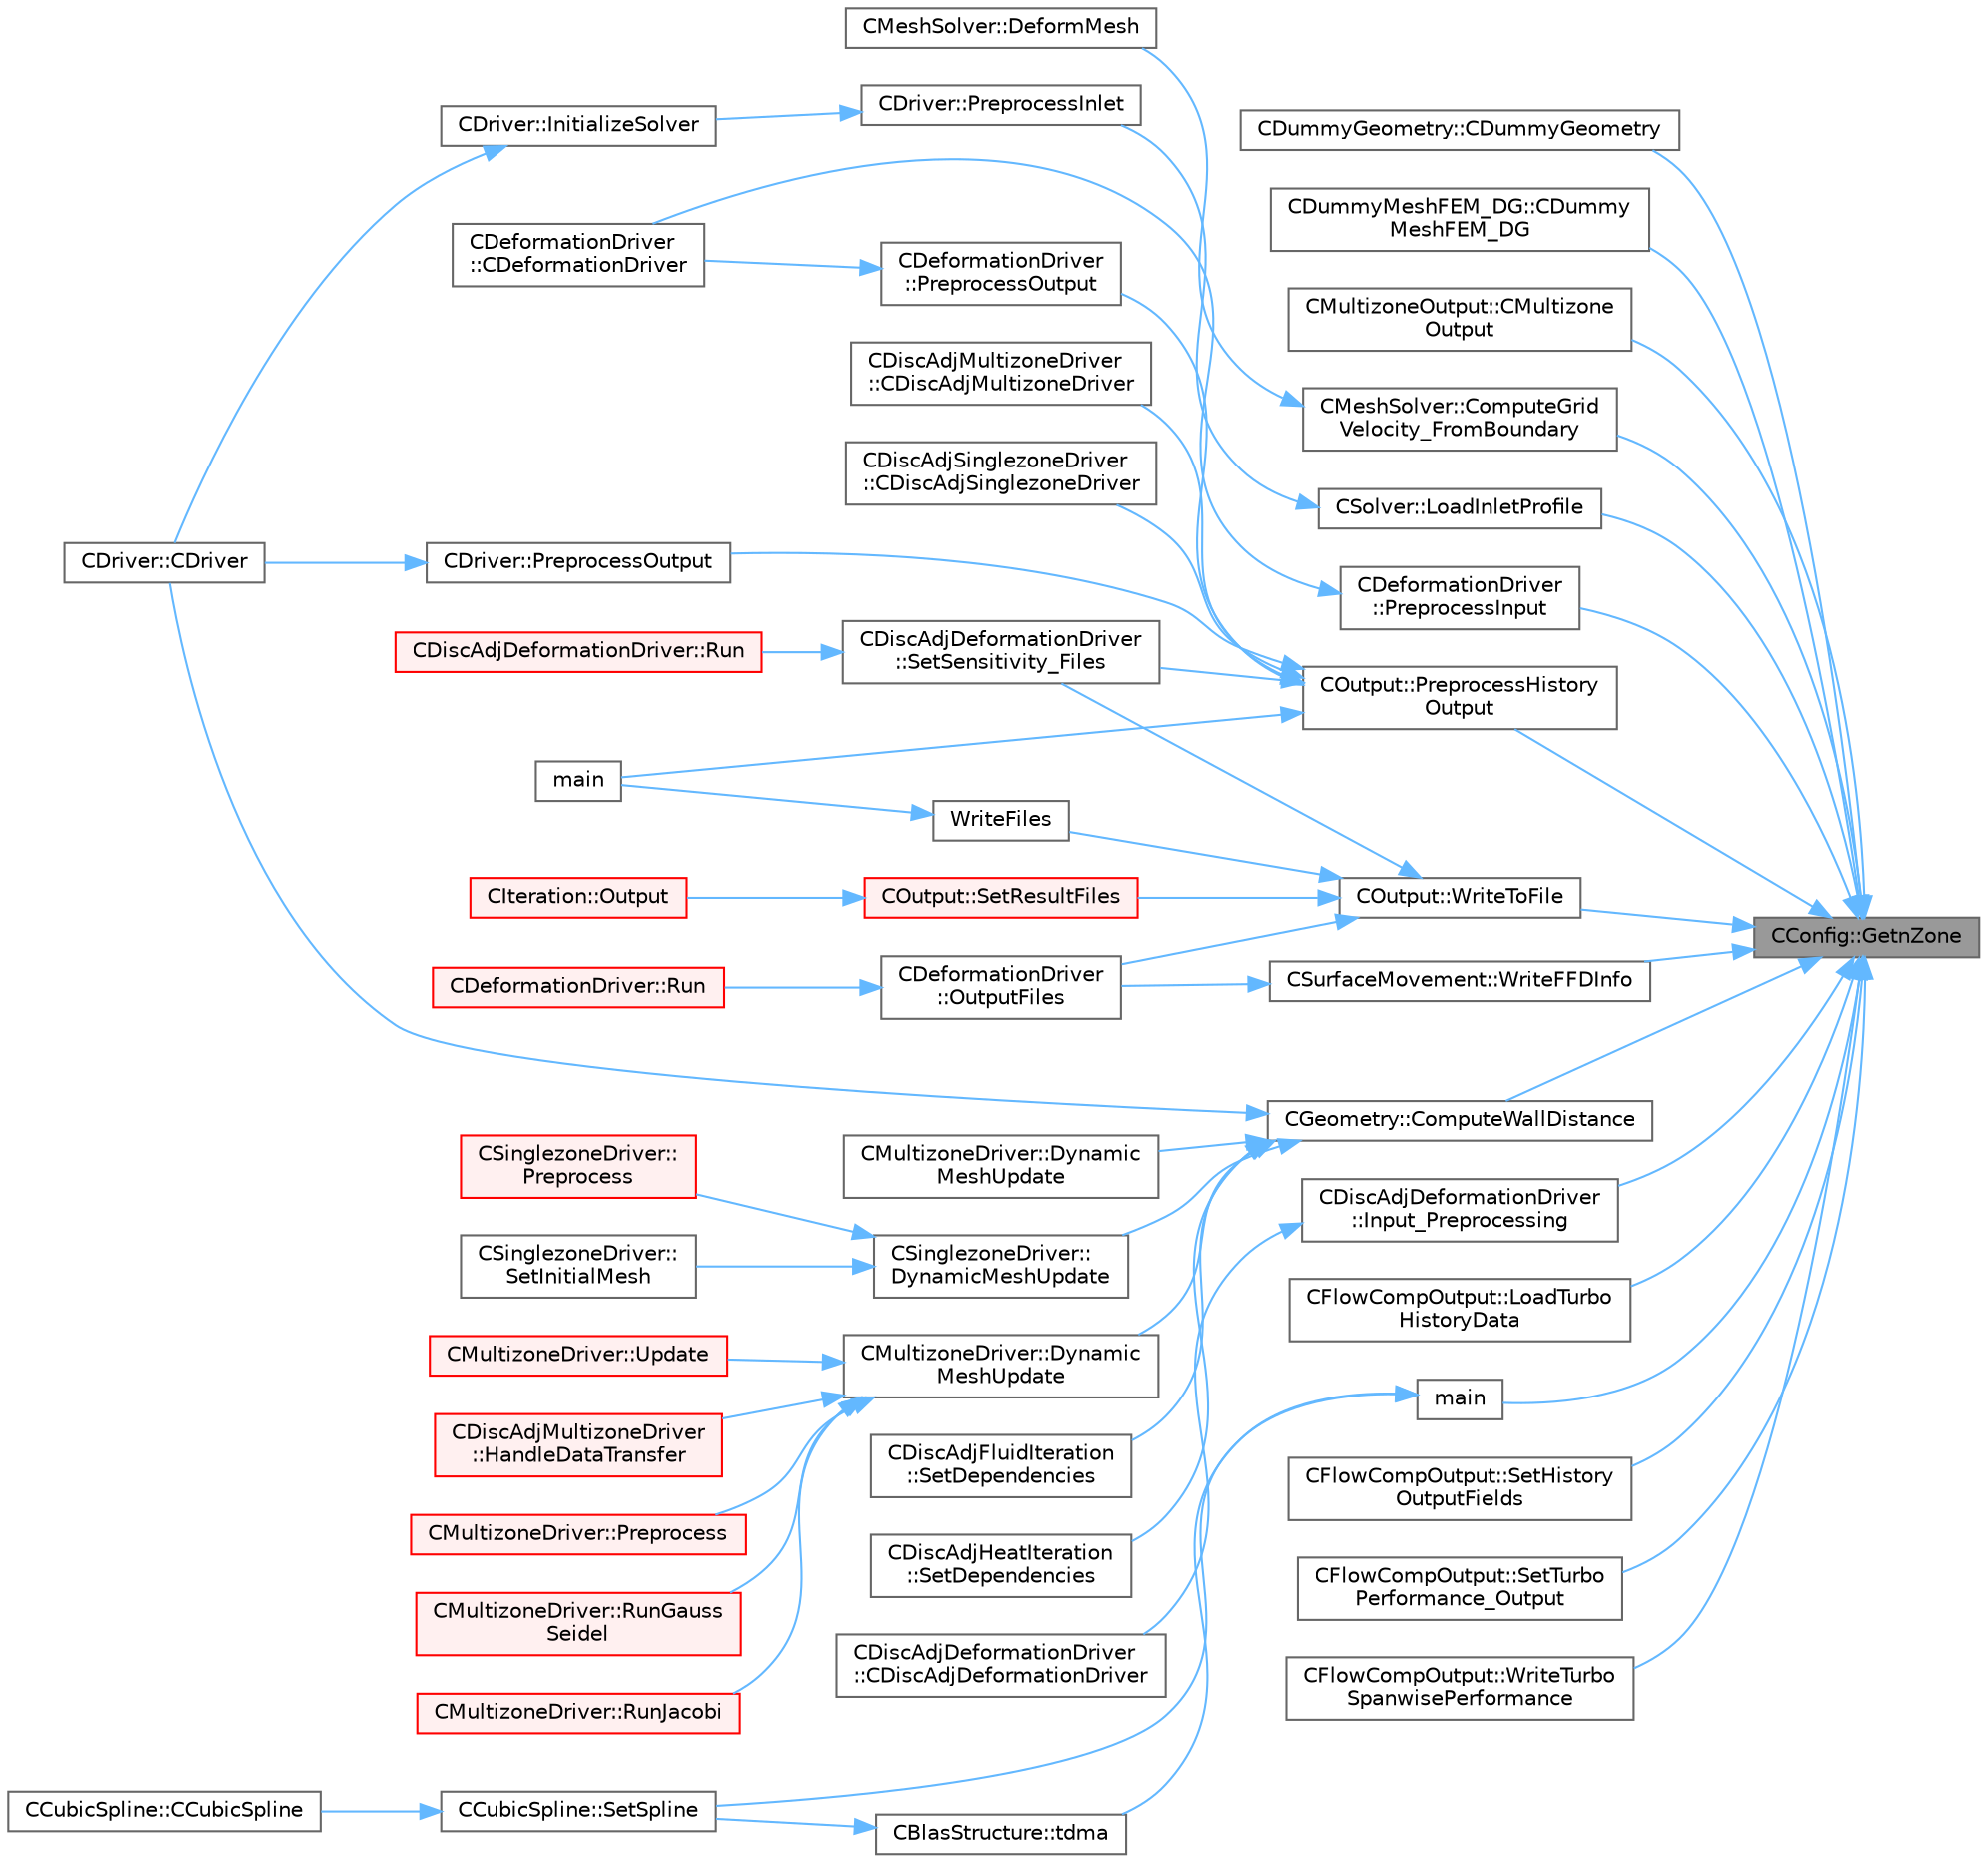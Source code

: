 digraph "CConfig::GetnZone"
{
 // LATEX_PDF_SIZE
  bgcolor="transparent";
  edge [fontname=Helvetica,fontsize=10,labelfontname=Helvetica,labelfontsize=10];
  node [fontname=Helvetica,fontsize=10,shape=box,height=0.2,width=0.4];
  rankdir="RL";
  Node1 [id="Node000001",label="CConfig::GetnZone",height=0.2,width=0.4,color="gray40", fillcolor="grey60", style="filled", fontcolor="black",tooltip="Gets the number of zones in the mesh file."];
  Node1 -> Node2 [id="edge1_Node000001_Node000002",dir="back",color="steelblue1",style="solid",tooltip=" "];
  Node2 [id="Node000002",label="CDummyGeometry::CDummyGeometry",height=0.2,width=0.4,color="grey40", fillcolor="white", style="filled",URL="$classCDummyGeometry.html#a4aa99e7c9145b9f4e3809a91f103606b",tooltip="Constructor of the class."];
  Node1 -> Node3 [id="edge2_Node000001_Node000003",dir="back",color="steelblue1",style="solid",tooltip=" "];
  Node3 [id="Node000003",label="CDummyMeshFEM_DG::CDummy\lMeshFEM_DG",height=0.2,width=0.4,color="grey40", fillcolor="white", style="filled",URL="$classCDummyMeshFEM__DG.html#a292c0e183f7ee0db7badeccc4bd05ac4",tooltip="Constructor of the class."];
  Node1 -> Node4 [id="edge3_Node000001_Node000004",dir="back",color="steelblue1",style="solid",tooltip=" "];
  Node4 [id="Node000004",label="CMultizoneOutput::CMultizone\lOutput",height=0.2,width=0.4,color="grey40", fillcolor="white", style="filled",URL="$classCMultizoneOutput.html#ae80896d658fee95d16bb2d60a05d7da7",tooltip="Constructor of the class."];
  Node1 -> Node5 [id="edge4_Node000001_Node000005",dir="back",color="steelblue1",style="solid",tooltip=" "];
  Node5 [id="Node000005",label="CMeshSolver::ComputeGrid\lVelocity_FromBoundary",height=0.2,width=0.4,color="grey40", fillcolor="white", style="filled",URL="$classCMeshSolver.html#a0dde897c2a1bc27f95c5da3bb30e5c33",tooltip="Compute the grid velocity form the velocity at deformable boundary."];
  Node5 -> Node6 [id="edge5_Node000005_Node000006",dir="back",color="steelblue1",style="solid",tooltip=" "];
  Node6 [id="Node000006",label="CMeshSolver::DeformMesh",height=0.2,width=0.4,color="grey40", fillcolor="white", style="filled",URL="$classCMeshSolver.html#a573e4ddd63b680f5705f402ec317820b",tooltip="Grid deformation using the linear elasticity equations."];
  Node1 -> Node7 [id="edge6_Node000001_Node000007",dir="back",color="steelblue1",style="solid",tooltip=" "];
  Node7 [id="Node000007",label="CGeometry::ComputeWallDistance",height=0.2,width=0.4,color="grey40", fillcolor="white", style="filled",URL="$classCGeometry.html#a284247f13458eb39bc678dff5e0c7112",tooltip="Compute the distances to the closest vertex on viscous walls over the entire domain."];
  Node7 -> Node8 [id="edge7_Node000007_Node000008",dir="back",color="steelblue1",style="solid",tooltip=" "];
  Node8 [id="Node000008",label="CDriver::CDriver",height=0.2,width=0.4,color="grey40", fillcolor="white", style="filled",URL="$classCDriver.html#a3fca4a013a6efa9bbb38fe78a86b5f3d",tooltip="Constructor of the class."];
  Node7 -> Node9 [id="edge8_Node000007_Node000009",dir="back",color="steelblue1",style="solid",tooltip=" "];
  Node9 [id="Node000009",label="CMultizoneDriver::Dynamic\lMeshUpdate",height=0.2,width=0.4,color="grey40", fillcolor="white", style="filled",URL="$classCMultizoneDriver.html#a53ec5acb13bb0e897515e098b11b10ac",tooltip="Perform a dynamic mesh deformation, included grid velocity computation and the update of the multigri..."];
  Node7 -> Node10 [id="edge9_Node000007_Node000010",dir="back",color="steelblue1",style="solid",tooltip=" "];
  Node10 [id="Node000010",label="CSinglezoneDriver::\lDynamicMeshUpdate",height=0.2,width=0.4,color="grey40", fillcolor="white", style="filled",URL="$classCSinglezoneDriver.html#a2f88f82c3b958d60452d5513daf5c128",tooltip="Perform a dynamic mesh deformation, included grid velocity computation and the update of the multigri..."];
  Node10 -> Node11 [id="edge10_Node000010_Node000011",dir="back",color="steelblue1",style="solid",tooltip=" "];
  Node11 [id="Node000011",label="CSinglezoneDriver::\lPreprocess",height=0.2,width=0.4,color="red", fillcolor="#FFF0F0", style="filled",URL="$classCSinglezoneDriver.html#a0b2c8c9b257915d6b19d72014f3bb82a",tooltip="Preprocess the single-zone iteration."];
  Node10 -> Node13 [id="edge11_Node000010_Node000013",dir="back",color="steelblue1",style="solid",tooltip=" "];
  Node13 [id="Node000013",label="CSinglezoneDriver::\lSetInitialMesh",height=0.2,width=0.4,color="grey40", fillcolor="white", style="filled",URL="$classCSinglezoneDriver.html#aec7315f833718d3f1ac6c2fb2b2a661b",tooltip="Perform a mesh deformation as initial condition."];
  Node7 -> Node14 [id="edge12_Node000007_Node000014",dir="back",color="steelblue1",style="solid",tooltip=" "];
  Node14 [id="Node000014",label="CMultizoneDriver::Dynamic\lMeshUpdate",height=0.2,width=0.4,color="grey40", fillcolor="white", style="filled",URL="$classCMultizoneDriver.html#a9369ae70a2e529fa81cef90c3857f1c7",tooltip="Perform a dynamic mesh deformation, including grid velocity computation and update of the multigrid s..."];
  Node14 -> Node15 [id="edge13_Node000014_Node000015",dir="back",color="steelblue1",style="solid",tooltip=" "];
  Node15 [id="Node000015",label="CDiscAdjMultizoneDriver\l::HandleDataTransfer",height=0.2,width=0.4,color="red", fillcolor="#FFF0F0", style="filled",URL="$classCDiscAdjMultizoneDriver.html#ab33de05a7a1f77dcf60014a4a35dd4f1",tooltip="Transfer data between zones and update grids when required."];
  Node14 -> Node21 [id="edge14_Node000014_Node000021",dir="back",color="steelblue1",style="solid",tooltip=" "];
  Node21 [id="Node000021",label="CMultizoneDriver::Preprocess",height=0.2,width=0.4,color="red", fillcolor="#FFF0F0", style="filled",URL="$classCMultizoneDriver.html#a92c39c3bdad3f83c17e7bdf8acbfe0f7",tooltip="Preprocess the multizone iteration."];
  Node14 -> Node23 [id="edge15_Node000014_Node000023",dir="back",color="steelblue1",style="solid",tooltip=" "];
  Node23 [id="Node000023",label="CMultizoneDriver::RunGauss\lSeidel",height=0.2,width=0.4,color="red", fillcolor="#FFF0F0", style="filled",URL="$classCMultizoneDriver.html#a264bb90660193f4c197a3b64df8ccb22",tooltip="Run a Block Gauss-Seidel iteration in all physical zones."];
  Node14 -> Node25 [id="edge16_Node000014_Node000025",dir="back",color="steelblue1",style="solid",tooltip=" "];
  Node25 [id="Node000025",label="CMultizoneDriver::RunJacobi",height=0.2,width=0.4,color="red", fillcolor="#FFF0F0", style="filled",URL="$classCMultizoneDriver.html#a6a3c67903b810b5cd8c392691ff2e86e",tooltip="Run a Block-Jacobi iteration in all physical zones."];
  Node14 -> Node26 [id="edge17_Node000014_Node000026",dir="back",color="steelblue1",style="solid",tooltip=" "];
  Node26 [id="Node000026",label="CMultizoneDriver::Update",height=0.2,width=0.4,color="red", fillcolor="#FFF0F0", style="filled",URL="$classCMultizoneDriver.html#a0bb9caf0b5fea8d01e714577b0974466",tooltip="Update the dual-time solution within multiple zones."];
  Node7 -> Node27 [id="edge18_Node000007_Node000027",dir="back",color="steelblue1",style="solid",tooltip=" "];
  Node27 [id="Node000027",label="CDiscAdjFluidIteration\l::SetDependencies",height=0.2,width=0.4,color="grey40", fillcolor="white", style="filled",URL="$classCDiscAdjFluidIteration.html#a5a072cbc3a0125554ba8be60d7261283",tooltip="Compute necessary variables that depend on the conservative variables or the mesh node positions (e...."];
  Node7 -> Node28 [id="edge19_Node000007_Node000028",dir="back",color="steelblue1",style="solid",tooltip=" "];
  Node28 [id="Node000028",label="CDiscAdjHeatIteration\l::SetDependencies",height=0.2,width=0.4,color="grey40", fillcolor="white", style="filled",URL="$classCDiscAdjHeatIteration.html#abedb4ebc3248b0b00235debf11d742d3",tooltip="Compute necessary variables that depend on the conservative variables or the mesh node positions (e...."];
  Node1 -> Node29 [id="edge20_Node000001_Node000029",dir="back",color="steelblue1",style="solid",tooltip=" "];
  Node29 [id="Node000029",label="CDiscAdjDeformationDriver\l::Input_Preprocessing",height=0.2,width=0.4,color="grey40", fillcolor="white", style="filled",URL="$classCDiscAdjDeformationDriver.html#a5767994acae0d567d903301249d2b3e4",tooltip="Read in the config and mesh files."];
  Node29 -> Node30 [id="edge21_Node000029_Node000030",dir="back",color="steelblue1",style="solid",tooltip=" "];
  Node30 [id="Node000030",label="CDiscAdjDeformationDriver\l::CDiscAdjDeformationDriver",height=0.2,width=0.4,color="grey40", fillcolor="white", style="filled",URL="$classCDiscAdjDeformationDriver.html#a7ee59aebccb12d730fe2e5d1fbe7b216",tooltip="Constructor of the class."];
  Node1 -> Node31 [id="edge22_Node000001_Node000031",dir="back",color="steelblue1",style="solid",tooltip=" "];
  Node31 [id="Node000031",label="CSolver::LoadInletProfile",height=0.2,width=0.4,color="grey40", fillcolor="white", style="filled",URL="$classCSolver.html#aa6d85b1177b7acacfbf083e8c58da55c",tooltip="Load a inlet profile data from file into a particular solver."];
  Node31 -> Node32 [id="edge23_Node000031_Node000032",dir="back",color="steelblue1",style="solid",tooltip=" "];
  Node32 [id="Node000032",label="CDriver::PreprocessInlet",height=0.2,width=0.4,color="grey40", fillcolor="white", style="filled",URL="$classCDriver.html#acb98c972bfd29fc1bab737d7c117544a",tooltip="Preprocess the inlets via file input for all solvers."];
  Node32 -> Node33 [id="edge24_Node000032_Node000033",dir="back",color="steelblue1",style="solid",tooltip=" "];
  Node33 [id="Node000033",label="CDriver::InitializeSolver",height=0.2,width=0.4,color="grey40", fillcolor="white", style="filled",URL="$classCDriver.html#ae57e1a2eb7e8f19259176afdab83e840",tooltip="Definition and allocation of all solution classes."];
  Node33 -> Node8 [id="edge25_Node000033_Node000008",dir="back",color="steelblue1",style="solid",tooltip=" "];
  Node1 -> Node34 [id="edge26_Node000001_Node000034",dir="back",color="steelblue1",style="solid",tooltip=" "];
  Node34 [id="Node000034",label="CFlowCompOutput::LoadTurbo\lHistoryData",height=0.2,width=0.4,color="grey40", fillcolor="white", style="filled",URL="$classCFlowCompOutput.html#a01eca8bf574c1167a59271f5bc2e3195",tooltip="Loads the turboperformacne history data."];
  Node1 -> Node35 [id="edge27_Node000001_Node000035",dir="back",color="steelblue1",style="solid",tooltip=" "];
  Node35 [id="Node000035",label="main",height=0.2,width=0.4,color="grey40", fillcolor="white", style="filled",URL="$SU2__CFD_8cpp.html#a0ddf1224851353fc92bfbff6f499fa97",tooltip=" "];
  Node35 -> Node36 [id="edge28_Node000035_Node000036",dir="back",color="steelblue1",style="solid",tooltip=" "];
  Node36 [id="Node000036",label="CCubicSpline::SetSpline",height=0.2,width=0.4,color="grey40", fillcolor="white", style="filled",URL="$classCCubicSpline.html#adebd09a8541c796bef56126c6dac8217",tooltip="Build the spline."];
  Node36 -> Node37 [id="edge29_Node000036_Node000037",dir="back",color="steelblue1",style="solid",tooltip=" "];
  Node37 [id="Node000037",label="CCubicSpline::CCubicSpline",height=0.2,width=0.4,color="grey40", fillcolor="white", style="filled",URL="$classCCubicSpline.html#a54563f11c26c56e03c2eb1a792fce067",tooltip="Constructor of the CCubicSpline class (defaults to natural spline)."];
  Node35 -> Node38 [id="edge30_Node000035_Node000038",dir="back",color="steelblue1",style="solid",tooltip=" "];
  Node38 [id="Node000038",label="CBlasStructure::tdma",height=0.2,width=0.4,color="grey40", fillcolor="white", style="filled",URL="$classCBlasStructure.html#aa0cc381060dee0e8c2d4d1e326e64feb",tooltip="Algorithm to solve a linear system with a tridiagonal matrix."];
  Node38 -> Node36 [id="edge31_Node000038_Node000036",dir="back",color="steelblue1",style="solid",tooltip=" "];
  Node1 -> Node39 [id="edge32_Node000001_Node000039",dir="back",color="steelblue1",style="solid",tooltip=" "];
  Node39 [id="Node000039",label="COutput::PreprocessHistory\lOutput",height=0.2,width=0.4,color="grey40", fillcolor="white", style="filled",URL="$classCOutput.html#afbd232d7c9236d1415382a195f6cff4e",tooltip="Preprocess the history output by setting the history fields and opening the history file."];
  Node39 -> Node40 [id="edge33_Node000039_Node000040",dir="back",color="steelblue1",style="solid",tooltip=" "];
  Node40 [id="Node000040",label="CDiscAdjMultizoneDriver\l::CDiscAdjMultizoneDriver",height=0.2,width=0.4,color="grey40", fillcolor="white", style="filled",URL="$classCDiscAdjMultizoneDriver.html#a4cfdd2d2d3b7cc7a40052d13d918da2f",tooltip="Constructor of the class."];
  Node39 -> Node41 [id="edge34_Node000039_Node000041",dir="back",color="steelblue1",style="solid",tooltip=" "];
  Node41 [id="Node000041",label="CDiscAdjSinglezoneDriver\l::CDiscAdjSinglezoneDriver",height=0.2,width=0.4,color="grey40", fillcolor="white", style="filled",URL="$classCDiscAdjSinglezoneDriver.html#a0194e68e223aeda2e78f09cc413079ac",tooltip="Constructor of the class."];
  Node39 -> Node42 [id="edge35_Node000039_Node000042",dir="back",color="steelblue1",style="solid",tooltip=" "];
  Node42 [id="Node000042",label="main",height=0.2,width=0.4,color="grey40", fillcolor="white", style="filled",URL="$SU2__SOL_8cpp.html#a0ddf1224851353fc92bfbff6f499fa97",tooltip=" "];
  Node39 -> Node43 [id="edge36_Node000039_Node000043",dir="back",color="steelblue1",style="solid",tooltip=" "];
  Node43 [id="Node000043",label="CDeformationDriver\l::PreprocessOutput",height=0.2,width=0.4,color="grey40", fillcolor="white", style="filled",URL="$classCDeformationDriver.html#af045d20ed2c98a5e91acf3b0cacabca1",tooltip="Preprocess the output container."];
  Node43 -> Node44 [id="edge37_Node000043_Node000044",dir="back",color="steelblue1",style="solid",tooltip=" "];
  Node44 [id="Node000044",label="CDeformationDriver\l::CDeformationDriver",height=0.2,width=0.4,color="grey40", fillcolor="white", style="filled",URL="$classCDeformationDriver.html#a598689718de003eea6540a042e6c7994",tooltip="Constructor of the class."];
  Node39 -> Node45 [id="edge38_Node000039_Node000045",dir="back",color="steelblue1",style="solid",tooltip=" "];
  Node45 [id="Node000045",label="CDriver::PreprocessOutput",height=0.2,width=0.4,color="grey40", fillcolor="white", style="filled",URL="$classCDriver.html#aac70f5c946c560c5384300dd6605a179",tooltip="Preprocess the output container."];
  Node45 -> Node8 [id="edge39_Node000045_Node000008",dir="back",color="steelblue1",style="solid",tooltip=" "];
  Node39 -> Node46 [id="edge40_Node000039_Node000046",dir="back",color="steelblue1",style="solid",tooltip=" "];
  Node46 [id="Node000046",label="CDiscAdjDeformationDriver\l::SetSensitivity_Files",height=0.2,width=0.4,color="grey40", fillcolor="white", style="filled",URL="$classCDiscAdjDeformationDriver.html#ab49c2697cc6d4ff4e0914e887375aca4",tooltip="Write the sensitivity (including mesh sensitivity) computed with the discrete adjoint method on the s..."];
  Node46 -> Node47 [id="edge41_Node000046_Node000047",dir="back",color="steelblue1",style="solid",tooltip=" "];
  Node47 [id="Node000047",label="CDiscAdjDeformationDriver::Run",height=0.2,width=0.4,color="red", fillcolor="#FFF0F0", style="filled",URL="$classCDiscAdjDeformationDriver.html#adb51f9096356607d6f48c05891dec0cb",tooltip="Launch the driver computation."];
  Node1 -> Node49 [id="edge42_Node000001_Node000049",dir="back",color="steelblue1",style="solid",tooltip=" "];
  Node49 [id="Node000049",label="CDeformationDriver\l::PreprocessInput",height=0.2,width=0.4,color="grey40", fillcolor="white", style="filled",URL="$classCDeformationDriver.html#aff331db8d83151bfff9502311c607043",tooltip="Read in the config and mesh files."];
  Node49 -> Node44 [id="edge43_Node000049_Node000044",dir="back",color="steelblue1",style="solid",tooltip=" "];
  Node1 -> Node50 [id="edge44_Node000001_Node000050",dir="back",color="steelblue1",style="solid",tooltip=" "];
  Node50 [id="Node000050",label="CFlowCompOutput::SetHistory\lOutputFields",height=0.2,width=0.4,color="grey40", fillcolor="white", style="filled",URL="$classCFlowCompOutput.html#a8b41f117a187a481a89f3dca1841a691",tooltip="Set the available history output fields."];
  Node1 -> Node51 [id="edge45_Node000001_Node000051",dir="back",color="steelblue1",style="solid",tooltip=" "];
  Node51 [id="Node000051",label="CFlowCompOutput::SetTurbo\lPerformance_Output",height=0.2,width=0.4,color="grey40", fillcolor="white", style="filled",URL="$classCFlowCompOutput.html#a980dac22424e59a4c05c13bb1d7b4764",tooltip="Sets the turboperformance screen output."];
  Node1 -> Node52 [id="edge46_Node000001_Node000052",dir="back",color="steelblue1",style="solid",tooltip=" "];
  Node52 [id="Node000052",label="CSurfaceMovement::WriteFFDInfo",height=0.2,width=0.4,color="grey40", fillcolor="white", style="filled",URL="$classCSurfaceMovement.html#a098d807c43d52c2ae09e589e8da9b30b",tooltip="Write the Free Form information in the SU2 file."];
  Node52 -> Node53 [id="edge47_Node000052_Node000053",dir="back",color="steelblue1",style="solid",tooltip=" "];
  Node53 [id="Node000053",label="CDeformationDriver\l::OutputFiles",height=0.2,width=0.4,color="grey40", fillcolor="white", style="filled",URL="$classCDeformationDriver.html#a87e04020865a0667acb8aab363200226",tooltip="Output the mesh."];
  Node53 -> Node54 [id="edge48_Node000053_Node000054",dir="back",color="steelblue1",style="solid",tooltip=" "];
  Node54 [id="Node000054",label="CDeformationDriver::Run",height=0.2,width=0.4,color="red", fillcolor="#FFF0F0", style="filled",URL="$classCDeformationDriver.html#aa6da6453a3790a001ed9cb135926e107",tooltip="Launch the driver computation."];
  Node1 -> Node56 [id="edge49_Node000001_Node000056",dir="back",color="steelblue1",style="solid",tooltip=" "];
  Node56 [id="Node000056",label="COutput::WriteToFile",height=0.2,width=0.4,color="grey40", fillcolor="white", style="filled",URL="$classCOutput.html#a153a24cacc90f827f1e8751815764a4c",tooltip="Allocates the appropriate file writer based on the chosen format and writes sorted data to file."];
  Node56 -> Node53 [id="edge50_Node000056_Node000053",dir="back",color="steelblue1",style="solid",tooltip=" "];
  Node56 -> Node57 [id="edge51_Node000056_Node000057",dir="back",color="steelblue1",style="solid",tooltip=" "];
  Node57 [id="Node000057",label="COutput::SetResultFiles",height=0.2,width=0.4,color="red", fillcolor="#FFF0F0", style="filled",URL="$classCOutput.html#a0cff5cb7088402f23719a5118d1fd3f2",tooltip="Loop through all requested output files and write the volume output data."];
  Node57 -> Node58 [id="edge52_Node000057_Node000058",dir="back",color="steelblue1",style="solid",tooltip=" "];
  Node58 [id="Node000058",label="CIteration::Output",height=0.2,width=0.4,color="red", fillcolor="#FFF0F0", style="filled",URL="$classCIteration.html#a81703988a52c42fd644506cd2009c8e1",tooltip="A virtual member."];
  Node56 -> Node46 [id="edge53_Node000056_Node000046",dir="back",color="steelblue1",style="solid",tooltip=" "];
  Node56 -> Node66 [id="edge54_Node000056_Node000066",dir="back",color="steelblue1",style="solid",tooltip=" "];
  Node66 [id="Node000066",label="WriteFiles",height=0.2,width=0.4,color="grey40", fillcolor="white", style="filled",URL="$SU2__SOL_8cpp.html#a43305e0af849b318ce139ccf6a164626",tooltip=" "];
  Node66 -> Node42 [id="edge55_Node000066_Node000042",dir="back",color="steelblue1",style="solid",tooltip=" "];
  Node1 -> Node67 [id="edge56_Node000001_Node000067",dir="back",color="steelblue1",style="solid",tooltip=" "];
  Node67 [id="Node000067",label="CFlowCompOutput::WriteTurbo\lSpanwisePerformance",height=0.2,width=0.4,color="grey40", fillcolor="white", style="filled",URL="$classCFlowCompOutput.html#a05068951419e97bf9b190a2ca9d14202",tooltip="Write the kinematic and thermodynamic variables at each spanwise division."];
}
